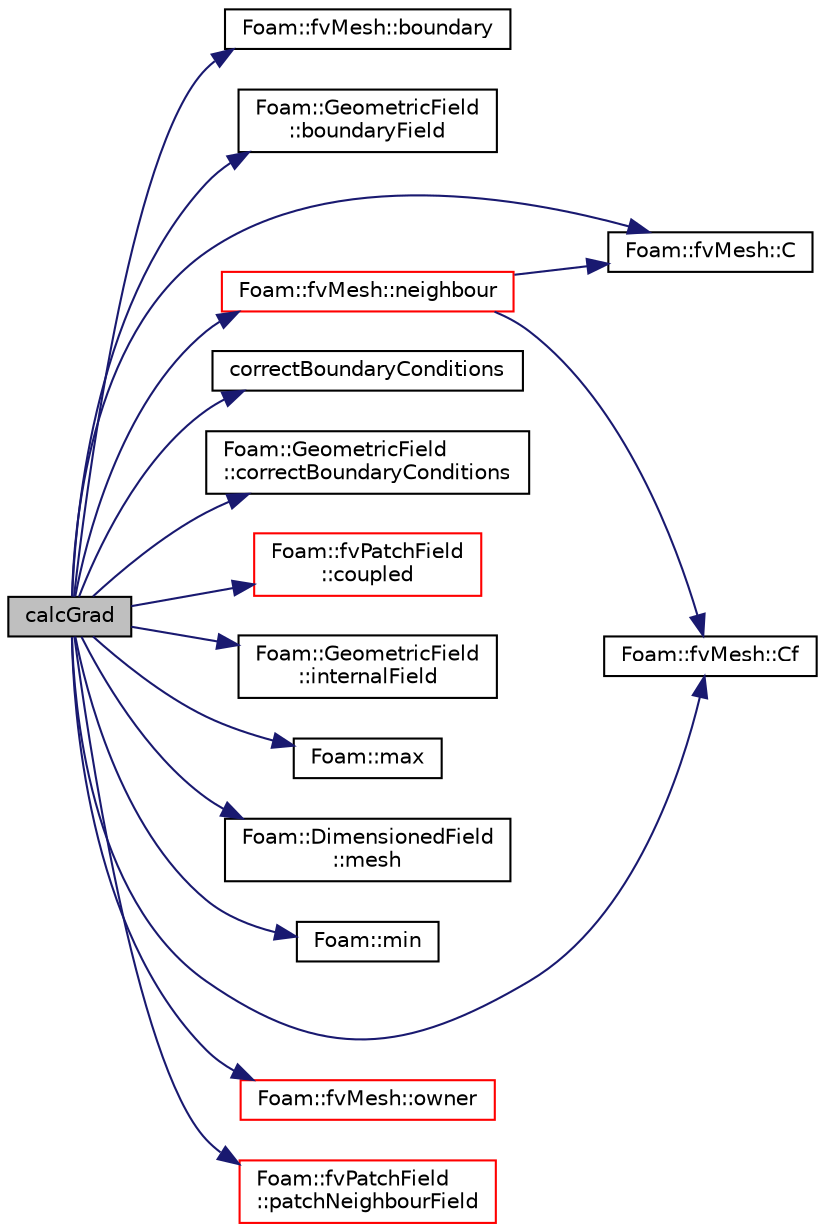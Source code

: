 digraph "calcGrad"
{
  bgcolor="transparent";
  edge [fontname="Helvetica",fontsize="10",labelfontname="Helvetica",labelfontsize="10"];
  node [fontname="Helvetica",fontsize="10",shape=record];
  rankdir="LR";
  Node1 [label="calcGrad",height=0.2,width=0.4,color="black", fillcolor="grey75", style="filled", fontcolor="black"];
  Node1 -> Node2 [color="midnightblue",fontsize="10",style="solid",fontname="Helvetica"];
  Node2 [label="Foam::fvMesh::boundary",height=0.2,width=0.4,color="black",URL="$a00879.html#a971347d65410875e38ea654dfd193a19",tooltip="Return reference to boundary mesh. "];
  Node1 -> Node3 [color="midnightblue",fontsize="10",style="solid",fontname="Helvetica"];
  Node3 [label="Foam::GeometricField\l::boundaryField",height=0.2,width=0.4,color="black",URL="$a00924.html#a3c6c1a789b48ea0c5e8bff64f9c14f2d",tooltip="Return reference to GeometricBoundaryField. "];
  Node1 -> Node4 [color="midnightblue",fontsize="10",style="solid",fontname="Helvetica"];
  Node4 [label="Foam::fvMesh::C",height=0.2,width=0.4,color="black",URL="$a00879.html#a206b1ae5b1c254da85a9666d0a9dc979",tooltip="Return cell centres as volVectorField. "];
  Node1 -> Node5 [color="midnightblue",fontsize="10",style="solid",fontname="Helvetica"];
  Node5 [label="Foam::fvMesh::Cf",height=0.2,width=0.4,color="black",URL="$a00879.html#a55b2f2234821e5951539e222746c0a0b",tooltip="Return face centres as surfaceVectorField. "];
  Node1 -> Node6 [color="midnightblue",fontsize="10",style="solid",fontname="Helvetica"];
  Node6 [label="correctBoundaryConditions",height=0.2,width=0.4,color="black",URL="$a02929.html#a00a7f09fddd305c7a7977494b2a6a952"];
  Node1 -> Node7 [color="midnightblue",fontsize="10",style="solid",fontname="Helvetica"];
  Node7 [label="Foam::GeometricField\l::correctBoundaryConditions",height=0.2,width=0.4,color="black",URL="$a00924.html#acaf6878ef900e593c4b20812f1b567d6",tooltip="Correct boundary field. "];
  Node1 -> Node8 [color="midnightblue",fontsize="10",style="solid",fontname="Helvetica"];
  Node8 [label="Foam::fvPatchField\l::coupled",height=0.2,width=0.4,color="red",URL="$a00889.html#acffd678e538fc569f301aacdb4f019b7",tooltip="Return true if this patch field is coupled. "];
  Node1 -> Node9 [color="midnightblue",fontsize="10",style="solid",fontname="Helvetica"];
  Node9 [label="Foam::GeometricField\l::internalField",height=0.2,width=0.4,color="black",URL="$a00924.html#a9536140d36d69bbac40496f6b817aa0a",tooltip="Return internal field. "];
  Node1 -> Node10 [color="midnightblue",fontsize="10",style="solid",fontname="Helvetica"];
  Node10 [label="Foam::max",height=0.2,width=0.4,color="black",URL="$a10742.html#ac993e906cf2774ae77e666bc24e81733"];
  Node1 -> Node11 [color="midnightblue",fontsize="10",style="solid",fontname="Helvetica"];
  Node11 [label="Foam::DimensionedField\l::mesh",height=0.2,width=0.4,color="black",URL="$a00534.html#abdefa6904b53f35c49185ee1cb3d1800",tooltip="Return mesh. "];
  Node1 -> Node12 [color="midnightblue",fontsize="10",style="solid",fontname="Helvetica"];
  Node12 [label="Foam::min",height=0.2,width=0.4,color="black",URL="$a10742.html#a253e112ad2d56d96230ff39ea7f442dc"];
  Node1 -> Node13 [color="midnightblue",fontsize="10",style="solid",fontname="Helvetica"];
  Node13 [label="Foam::fvMesh::neighbour",height=0.2,width=0.4,color="red",URL="$a00879.html#a942a1cffef163625ee3408ae1f057dec",tooltip="Internal face neighbour. "];
  Node13 -> Node4 [color="midnightblue",fontsize="10",style="solid",fontname="Helvetica"];
  Node13 -> Node5 [color="midnightblue",fontsize="10",style="solid",fontname="Helvetica"];
  Node1 -> Node14 [color="midnightblue",fontsize="10",style="solid",fontname="Helvetica"];
  Node14 [label="Foam::fvMesh::owner",height=0.2,width=0.4,color="red",URL="$a00879.html#a81b70644afb4bbfce365e57592142fcc",tooltip="Internal face owner. "];
  Node1 -> Node15 [color="midnightblue",fontsize="10",style="solid",fontname="Helvetica"];
  Node15 [label="Foam::fvPatchField\l::patchNeighbourField",height=0.2,width=0.4,color="red",URL="$a00889.html#a0d0b7d5226d739a47f56be79d75ad04f",tooltip="Return patchField on the opposite patch of a coupled patch. "];
}
